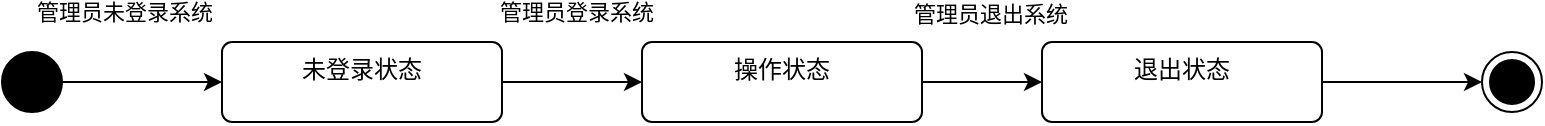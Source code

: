 <mxfile version="22.0.8" type="github">
  <diagram name="第 1 页" id="FtXINRYp-OkEZqKzp7Nr">
    <mxGraphModel dx="986" dy="533" grid="1" gridSize="10" guides="1" tooltips="1" connect="1" arrows="1" fold="1" page="1" pageScale="1" pageWidth="1169" pageHeight="1654" math="0" shadow="0">
      <root>
        <mxCell id="0" />
        <mxCell id="1" parent="0" />
        <mxCell id="RfFCWOUNuMkLb45A4qGw-6" style="edgeStyle=orthogonalEdgeStyle;rounded=0;orthogonalLoop=1;jettySize=auto;html=1;" edge="1" parent="1" source="RfFCWOUNuMkLb45A4qGw-1" target="RfFCWOUNuMkLb45A4qGw-2">
          <mxGeometry relative="1" as="geometry" />
        </mxCell>
        <mxCell id="RfFCWOUNuMkLb45A4qGw-10" value="管理员未登录系统" style="edgeLabel;html=1;align=center;verticalAlign=middle;resizable=0;points=[];" vertex="1" connectable="0" parent="RfFCWOUNuMkLb45A4qGw-6">
          <mxGeometry x="-0.117" y="-2" relative="1" as="geometry">
            <mxPoint x="-5" y="-37" as="offset" />
          </mxGeometry>
        </mxCell>
        <mxCell id="RfFCWOUNuMkLb45A4qGw-1" value="" style="ellipse;fillColor=strokeColor;html=1;" vertex="1" parent="1">
          <mxGeometry x="160" y="190" width="30" height="30" as="geometry" />
        </mxCell>
        <mxCell id="RfFCWOUNuMkLb45A4qGw-7" style="edgeStyle=orthogonalEdgeStyle;rounded=0;orthogonalLoop=1;jettySize=auto;html=1;" edge="1" parent="1" source="RfFCWOUNuMkLb45A4qGw-2" target="RfFCWOUNuMkLb45A4qGw-3">
          <mxGeometry relative="1" as="geometry" />
        </mxCell>
        <mxCell id="RfFCWOUNuMkLb45A4qGw-11" value="管理员登录系统" style="edgeLabel;html=1;align=center;verticalAlign=middle;resizable=0;points=[];" vertex="1" connectable="0" parent="RfFCWOUNuMkLb45A4qGw-7">
          <mxGeometry x="0.009" y="-3" relative="1" as="geometry">
            <mxPoint x="1" y="-38" as="offset" />
          </mxGeometry>
        </mxCell>
        <mxCell id="RfFCWOUNuMkLb45A4qGw-2" value="未登录状态" style="html=1;align=center;verticalAlign=top;rounded=1;absoluteArcSize=1;arcSize=10;dashed=0;whiteSpace=wrap;" vertex="1" parent="1">
          <mxGeometry x="270" y="185" width="140" height="40" as="geometry" />
        </mxCell>
        <mxCell id="RfFCWOUNuMkLb45A4qGw-8" style="edgeStyle=orthogonalEdgeStyle;rounded=0;orthogonalLoop=1;jettySize=auto;html=1;" edge="1" parent="1" source="RfFCWOUNuMkLb45A4qGw-3" target="RfFCWOUNuMkLb45A4qGw-4">
          <mxGeometry relative="1" as="geometry" />
        </mxCell>
        <mxCell id="RfFCWOUNuMkLb45A4qGw-12" value="管理员退出系统" style="edgeLabel;html=1;align=center;verticalAlign=middle;resizable=0;points=[];" vertex="1" connectable="0" parent="RfFCWOUNuMkLb45A4qGw-8">
          <mxGeometry x="0.111" y="-2" relative="1" as="geometry">
            <mxPoint y="-36" as="offset" />
          </mxGeometry>
        </mxCell>
        <mxCell id="RfFCWOUNuMkLb45A4qGw-3" value="操作状态" style="html=1;align=center;verticalAlign=top;rounded=1;absoluteArcSize=1;arcSize=10;dashed=0;whiteSpace=wrap;" vertex="1" parent="1">
          <mxGeometry x="480" y="185" width="140" height="40" as="geometry" />
        </mxCell>
        <mxCell id="RfFCWOUNuMkLb45A4qGw-9" style="edgeStyle=orthogonalEdgeStyle;rounded=0;orthogonalLoop=1;jettySize=auto;html=1;entryX=0;entryY=0.5;entryDx=0;entryDy=0;" edge="1" parent="1" source="RfFCWOUNuMkLb45A4qGw-4" target="RfFCWOUNuMkLb45A4qGw-5">
          <mxGeometry relative="1" as="geometry" />
        </mxCell>
        <mxCell id="RfFCWOUNuMkLb45A4qGw-4" value="退出状态" style="html=1;align=center;verticalAlign=top;rounded=1;absoluteArcSize=1;arcSize=10;dashed=0;whiteSpace=wrap;" vertex="1" parent="1">
          <mxGeometry x="680" y="185" width="140" height="40" as="geometry" />
        </mxCell>
        <mxCell id="RfFCWOUNuMkLb45A4qGw-5" value="" style="ellipse;html=1;shape=endState;fillColor=strokeColor;" vertex="1" parent="1">
          <mxGeometry x="900" y="190" width="30" height="30" as="geometry" />
        </mxCell>
      </root>
    </mxGraphModel>
  </diagram>
</mxfile>
